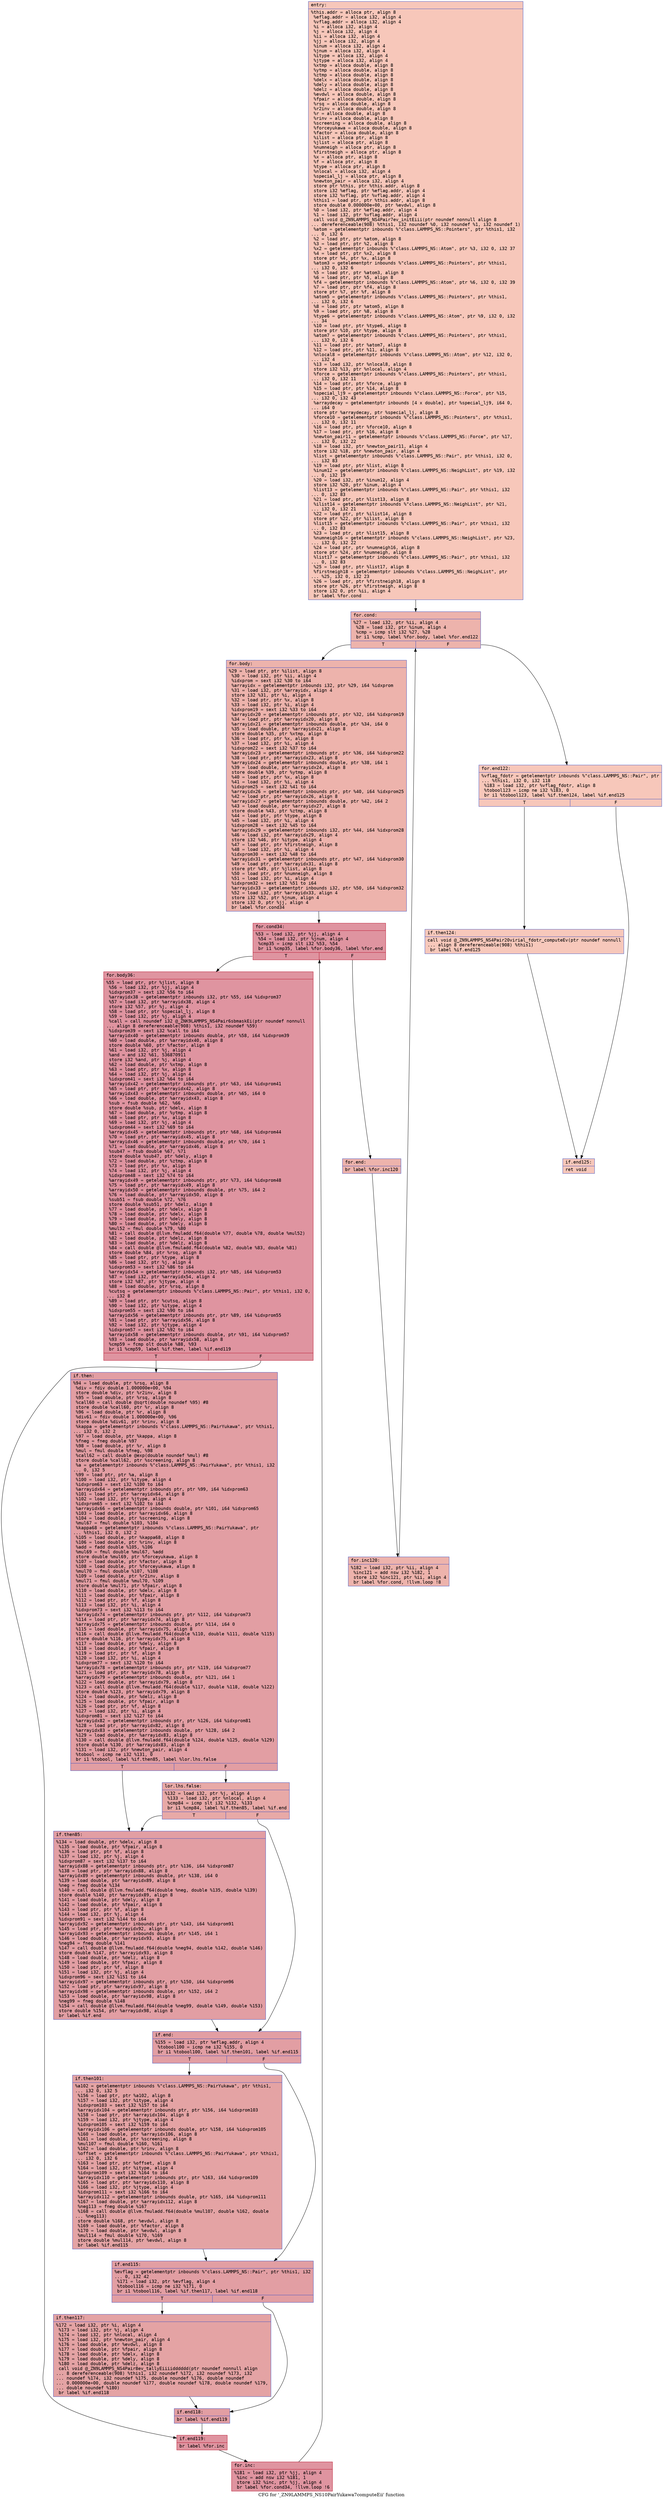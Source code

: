 digraph "CFG for '_ZN9LAMMPS_NS10PairYukawa7computeEii' function" {
	label="CFG for '_ZN9LAMMPS_NS10PairYukawa7computeEii' function";

	Node0x562561d6c840 [shape=record,color="#3d50c3ff", style=filled, fillcolor="#ec7f6370" fontname="Courier",label="{entry:\l|  %this.addr = alloca ptr, align 8\l  %eflag.addr = alloca i32, align 4\l  %vflag.addr = alloca i32, align 4\l  %i = alloca i32, align 4\l  %j = alloca i32, align 4\l  %ii = alloca i32, align 4\l  %jj = alloca i32, align 4\l  %inum = alloca i32, align 4\l  %jnum = alloca i32, align 4\l  %itype = alloca i32, align 4\l  %jtype = alloca i32, align 4\l  %xtmp = alloca double, align 8\l  %ytmp = alloca double, align 8\l  %ztmp = alloca double, align 8\l  %delx = alloca double, align 8\l  %dely = alloca double, align 8\l  %delz = alloca double, align 8\l  %evdwl = alloca double, align 8\l  %fpair = alloca double, align 8\l  %rsq = alloca double, align 8\l  %r2inv = alloca double, align 8\l  %r = alloca double, align 8\l  %rinv = alloca double, align 8\l  %screening = alloca double, align 8\l  %forceyukawa = alloca double, align 8\l  %factor = alloca double, align 8\l  %ilist = alloca ptr, align 8\l  %jlist = alloca ptr, align 8\l  %numneigh = alloca ptr, align 8\l  %firstneigh = alloca ptr, align 8\l  %x = alloca ptr, align 8\l  %f = alloca ptr, align 8\l  %type = alloca ptr, align 8\l  %nlocal = alloca i32, align 4\l  %special_lj = alloca ptr, align 8\l  %newton_pair = alloca i32, align 4\l  store ptr %this, ptr %this.addr, align 8\l  store i32 %eflag, ptr %eflag.addr, align 4\l  store i32 %vflag, ptr %vflag.addr, align 4\l  %this1 = load ptr, ptr %this.addr, align 8\l  store double 0.000000e+00, ptr %evdwl, align 8\l  %0 = load i32, ptr %eflag.addr, align 4\l  %1 = load i32, ptr %vflag.addr, align 4\l  call void @_ZN9LAMMPS_NS4Pair7ev_initEiii(ptr noundef nonnull align 8\l... dereferenceable(908) %this1, i32 noundef %0, i32 noundef %1, i32 noundef 1)\l  %atom = getelementptr inbounds %\"class.LAMMPS_NS::Pointers\", ptr %this1, i32\l... 0, i32 6\l  %2 = load ptr, ptr %atom, align 8\l  %3 = load ptr, ptr %2, align 8\l  %x2 = getelementptr inbounds %\"class.LAMMPS_NS::Atom\", ptr %3, i32 0, i32 37\l  %4 = load ptr, ptr %x2, align 8\l  store ptr %4, ptr %x, align 8\l  %atom3 = getelementptr inbounds %\"class.LAMMPS_NS::Pointers\", ptr %this1,\l... i32 0, i32 6\l  %5 = load ptr, ptr %atom3, align 8\l  %6 = load ptr, ptr %5, align 8\l  %f4 = getelementptr inbounds %\"class.LAMMPS_NS::Atom\", ptr %6, i32 0, i32 39\l  %7 = load ptr, ptr %f4, align 8\l  store ptr %7, ptr %f, align 8\l  %atom5 = getelementptr inbounds %\"class.LAMMPS_NS::Pointers\", ptr %this1,\l... i32 0, i32 6\l  %8 = load ptr, ptr %atom5, align 8\l  %9 = load ptr, ptr %8, align 8\l  %type6 = getelementptr inbounds %\"class.LAMMPS_NS::Atom\", ptr %9, i32 0, i32\l... 34\l  %10 = load ptr, ptr %type6, align 8\l  store ptr %10, ptr %type, align 8\l  %atom7 = getelementptr inbounds %\"class.LAMMPS_NS::Pointers\", ptr %this1,\l... i32 0, i32 6\l  %11 = load ptr, ptr %atom7, align 8\l  %12 = load ptr, ptr %11, align 8\l  %nlocal8 = getelementptr inbounds %\"class.LAMMPS_NS::Atom\", ptr %12, i32 0,\l... i32 4\l  %13 = load i32, ptr %nlocal8, align 8\l  store i32 %13, ptr %nlocal, align 4\l  %force = getelementptr inbounds %\"class.LAMMPS_NS::Pointers\", ptr %this1,\l... i32 0, i32 11\l  %14 = load ptr, ptr %force, align 8\l  %15 = load ptr, ptr %14, align 8\l  %special_lj9 = getelementptr inbounds %\"class.LAMMPS_NS::Force\", ptr %15,\l... i32 0, i32 43\l  %arraydecay = getelementptr inbounds [4 x double], ptr %special_lj9, i64 0,\l... i64 0\l  store ptr %arraydecay, ptr %special_lj, align 8\l  %force10 = getelementptr inbounds %\"class.LAMMPS_NS::Pointers\", ptr %this1,\l... i32 0, i32 11\l  %16 = load ptr, ptr %force10, align 8\l  %17 = load ptr, ptr %16, align 8\l  %newton_pair11 = getelementptr inbounds %\"class.LAMMPS_NS::Force\", ptr %17,\l... i32 0, i32 22\l  %18 = load i32, ptr %newton_pair11, align 4\l  store i32 %18, ptr %newton_pair, align 4\l  %list = getelementptr inbounds %\"class.LAMMPS_NS::Pair\", ptr %this1, i32 0,\l... i32 83\l  %19 = load ptr, ptr %list, align 8\l  %inum12 = getelementptr inbounds %\"class.LAMMPS_NS::NeighList\", ptr %19, i32\l... 0, i32 19\l  %20 = load i32, ptr %inum12, align 4\l  store i32 %20, ptr %inum, align 4\l  %list13 = getelementptr inbounds %\"class.LAMMPS_NS::Pair\", ptr %this1, i32\l... 0, i32 83\l  %21 = load ptr, ptr %list13, align 8\l  %ilist14 = getelementptr inbounds %\"class.LAMMPS_NS::NeighList\", ptr %21,\l... i32 0, i32 21\l  %22 = load ptr, ptr %ilist14, align 8\l  store ptr %22, ptr %ilist, align 8\l  %list15 = getelementptr inbounds %\"class.LAMMPS_NS::Pair\", ptr %this1, i32\l... 0, i32 83\l  %23 = load ptr, ptr %list15, align 8\l  %numneigh16 = getelementptr inbounds %\"class.LAMMPS_NS::NeighList\", ptr %23,\l... i32 0, i32 22\l  %24 = load ptr, ptr %numneigh16, align 8\l  store ptr %24, ptr %numneigh, align 8\l  %list17 = getelementptr inbounds %\"class.LAMMPS_NS::Pair\", ptr %this1, i32\l... 0, i32 83\l  %25 = load ptr, ptr %list17, align 8\l  %firstneigh18 = getelementptr inbounds %\"class.LAMMPS_NS::NeighList\", ptr\l... %25, i32 0, i32 23\l  %26 = load ptr, ptr %firstneigh18, align 8\l  store ptr %26, ptr %firstneigh, align 8\l  store i32 0, ptr %ii, align 4\l  br label %for.cond\l}"];
	Node0x562561d6c840 -> Node0x562561d720f0[tooltip="entry -> for.cond\nProbability 100.00%" ];
	Node0x562561d720f0 [shape=record,color="#3d50c3ff", style=filled, fillcolor="#d6524470" fontname="Courier",label="{for.cond:\l|  %27 = load i32, ptr %ii, align 4\l  %28 = load i32, ptr %inum, align 4\l  %cmp = icmp slt i32 %27, %28\l  br i1 %cmp, label %for.body, label %for.end122\l|{<s0>T|<s1>F}}"];
	Node0x562561d720f0:s0 -> Node0x562561d72390[tooltip="for.cond -> for.body\nProbability 96.88%" ];
	Node0x562561d720f0:s1 -> Node0x562561d72410[tooltip="for.cond -> for.end122\nProbability 3.12%" ];
	Node0x562561d72390 [shape=record,color="#3d50c3ff", style=filled, fillcolor="#d6524470" fontname="Courier",label="{for.body:\l|  %29 = load ptr, ptr %ilist, align 8\l  %30 = load i32, ptr %ii, align 4\l  %idxprom = sext i32 %30 to i64\l  %arrayidx = getelementptr inbounds i32, ptr %29, i64 %idxprom\l  %31 = load i32, ptr %arrayidx, align 4\l  store i32 %31, ptr %i, align 4\l  %32 = load ptr, ptr %x, align 8\l  %33 = load i32, ptr %i, align 4\l  %idxprom19 = sext i32 %33 to i64\l  %arrayidx20 = getelementptr inbounds ptr, ptr %32, i64 %idxprom19\l  %34 = load ptr, ptr %arrayidx20, align 8\l  %arrayidx21 = getelementptr inbounds double, ptr %34, i64 0\l  %35 = load double, ptr %arrayidx21, align 8\l  store double %35, ptr %xtmp, align 8\l  %36 = load ptr, ptr %x, align 8\l  %37 = load i32, ptr %i, align 4\l  %idxprom22 = sext i32 %37 to i64\l  %arrayidx23 = getelementptr inbounds ptr, ptr %36, i64 %idxprom22\l  %38 = load ptr, ptr %arrayidx23, align 8\l  %arrayidx24 = getelementptr inbounds double, ptr %38, i64 1\l  %39 = load double, ptr %arrayidx24, align 8\l  store double %39, ptr %ytmp, align 8\l  %40 = load ptr, ptr %x, align 8\l  %41 = load i32, ptr %i, align 4\l  %idxprom25 = sext i32 %41 to i64\l  %arrayidx26 = getelementptr inbounds ptr, ptr %40, i64 %idxprom25\l  %42 = load ptr, ptr %arrayidx26, align 8\l  %arrayidx27 = getelementptr inbounds double, ptr %42, i64 2\l  %43 = load double, ptr %arrayidx27, align 8\l  store double %43, ptr %ztmp, align 8\l  %44 = load ptr, ptr %type, align 8\l  %45 = load i32, ptr %i, align 4\l  %idxprom28 = sext i32 %45 to i64\l  %arrayidx29 = getelementptr inbounds i32, ptr %44, i64 %idxprom28\l  %46 = load i32, ptr %arrayidx29, align 4\l  store i32 %46, ptr %itype, align 4\l  %47 = load ptr, ptr %firstneigh, align 8\l  %48 = load i32, ptr %i, align 4\l  %idxprom30 = sext i32 %48 to i64\l  %arrayidx31 = getelementptr inbounds ptr, ptr %47, i64 %idxprom30\l  %49 = load ptr, ptr %arrayidx31, align 8\l  store ptr %49, ptr %jlist, align 8\l  %50 = load ptr, ptr %numneigh, align 8\l  %51 = load i32, ptr %i, align 4\l  %idxprom32 = sext i32 %51 to i64\l  %arrayidx33 = getelementptr inbounds i32, ptr %50, i64 %idxprom32\l  %52 = load i32, ptr %arrayidx33, align 4\l  store i32 %52, ptr %jnum, align 4\l  store i32 0, ptr %jj, align 4\l  br label %for.cond34\l}"];
	Node0x562561d72390 -> Node0x562561d6ae90[tooltip="for.body -> for.cond34\nProbability 100.00%" ];
	Node0x562561d6ae90 [shape=record,color="#b70d28ff", style=filled, fillcolor="#b70d2870" fontname="Courier",label="{for.cond34:\l|  %53 = load i32, ptr %jj, align 4\l  %54 = load i32, ptr %jnum, align 4\l  %cmp35 = icmp slt i32 %53, %54\l  br i1 %cmp35, label %for.body36, label %for.end\l|{<s0>T|<s1>F}}"];
	Node0x562561d6ae90:s0 -> Node0x562561d6b130[tooltip="for.cond34 -> for.body36\nProbability 96.88%" ];
	Node0x562561d6ae90:s1 -> Node0x562561d6b1b0[tooltip="for.cond34 -> for.end\nProbability 3.12%" ];
	Node0x562561d6b130 [shape=record,color="#b70d28ff", style=filled, fillcolor="#b70d2870" fontname="Courier",label="{for.body36:\l|  %55 = load ptr, ptr %jlist, align 8\l  %56 = load i32, ptr %jj, align 4\l  %idxprom37 = sext i32 %56 to i64\l  %arrayidx38 = getelementptr inbounds i32, ptr %55, i64 %idxprom37\l  %57 = load i32, ptr %arrayidx38, align 4\l  store i32 %57, ptr %j, align 4\l  %58 = load ptr, ptr %special_lj, align 8\l  %59 = load i32, ptr %j, align 4\l  %call = call noundef i32 @_ZNK9LAMMPS_NS4Pair6sbmaskEi(ptr noundef nonnull\l... align 8 dereferenceable(908) %this1, i32 noundef %59)\l  %idxprom39 = sext i32 %call to i64\l  %arrayidx40 = getelementptr inbounds double, ptr %58, i64 %idxprom39\l  %60 = load double, ptr %arrayidx40, align 8\l  store double %60, ptr %factor, align 8\l  %61 = load i32, ptr %j, align 4\l  %and = and i32 %61, 536870911\l  store i32 %and, ptr %j, align 4\l  %62 = load double, ptr %xtmp, align 8\l  %63 = load ptr, ptr %x, align 8\l  %64 = load i32, ptr %j, align 4\l  %idxprom41 = sext i32 %64 to i64\l  %arrayidx42 = getelementptr inbounds ptr, ptr %63, i64 %idxprom41\l  %65 = load ptr, ptr %arrayidx42, align 8\l  %arrayidx43 = getelementptr inbounds double, ptr %65, i64 0\l  %66 = load double, ptr %arrayidx43, align 8\l  %sub = fsub double %62, %66\l  store double %sub, ptr %delx, align 8\l  %67 = load double, ptr %ytmp, align 8\l  %68 = load ptr, ptr %x, align 8\l  %69 = load i32, ptr %j, align 4\l  %idxprom44 = sext i32 %69 to i64\l  %arrayidx45 = getelementptr inbounds ptr, ptr %68, i64 %idxprom44\l  %70 = load ptr, ptr %arrayidx45, align 8\l  %arrayidx46 = getelementptr inbounds double, ptr %70, i64 1\l  %71 = load double, ptr %arrayidx46, align 8\l  %sub47 = fsub double %67, %71\l  store double %sub47, ptr %dely, align 8\l  %72 = load double, ptr %ztmp, align 8\l  %73 = load ptr, ptr %x, align 8\l  %74 = load i32, ptr %j, align 4\l  %idxprom48 = sext i32 %74 to i64\l  %arrayidx49 = getelementptr inbounds ptr, ptr %73, i64 %idxprom48\l  %75 = load ptr, ptr %arrayidx49, align 8\l  %arrayidx50 = getelementptr inbounds double, ptr %75, i64 2\l  %76 = load double, ptr %arrayidx50, align 8\l  %sub51 = fsub double %72, %76\l  store double %sub51, ptr %delz, align 8\l  %77 = load double, ptr %delx, align 8\l  %78 = load double, ptr %delx, align 8\l  %79 = load double, ptr %dely, align 8\l  %80 = load double, ptr %dely, align 8\l  %mul52 = fmul double %79, %80\l  %81 = call double @llvm.fmuladd.f64(double %77, double %78, double %mul52)\l  %82 = load double, ptr %delz, align 8\l  %83 = load double, ptr %delz, align 8\l  %84 = call double @llvm.fmuladd.f64(double %82, double %83, double %81)\l  store double %84, ptr %rsq, align 8\l  %85 = load ptr, ptr %type, align 8\l  %86 = load i32, ptr %j, align 4\l  %idxprom53 = sext i32 %86 to i64\l  %arrayidx54 = getelementptr inbounds i32, ptr %85, i64 %idxprom53\l  %87 = load i32, ptr %arrayidx54, align 4\l  store i32 %87, ptr %jtype, align 4\l  %88 = load double, ptr %rsq, align 8\l  %cutsq = getelementptr inbounds %\"class.LAMMPS_NS::Pair\", ptr %this1, i32 0,\l... i32 8\l  %89 = load ptr, ptr %cutsq, align 8\l  %90 = load i32, ptr %itype, align 4\l  %idxprom55 = sext i32 %90 to i64\l  %arrayidx56 = getelementptr inbounds ptr, ptr %89, i64 %idxprom55\l  %91 = load ptr, ptr %arrayidx56, align 8\l  %92 = load i32, ptr %jtype, align 4\l  %idxprom57 = sext i32 %92 to i64\l  %arrayidx58 = getelementptr inbounds double, ptr %91, i64 %idxprom57\l  %93 = load double, ptr %arrayidx58, align 8\l  %cmp59 = fcmp olt double %88, %93\l  br i1 %cmp59, label %if.then, label %if.end119\l|{<s0>T|<s1>F}}"];
	Node0x562561d6b130:s0 -> Node0x562561d79300[tooltip="for.body36 -> if.then\nProbability 50.00%" ];
	Node0x562561d6b130:s1 -> Node0x562561d79370[tooltip="for.body36 -> if.end119\nProbability 50.00%" ];
	Node0x562561d79300 [shape=record,color="#3d50c3ff", style=filled, fillcolor="#be242e70" fontname="Courier",label="{if.then:\l|  %94 = load double, ptr %rsq, align 8\l  %div = fdiv double 1.000000e+00, %94\l  store double %div, ptr %r2inv, align 8\l  %95 = load double, ptr %rsq, align 8\l  %call60 = call double @sqrt(double noundef %95) #8\l  store double %call60, ptr %r, align 8\l  %96 = load double, ptr %r, align 8\l  %div61 = fdiv double 1.000000e+00, %96\l  store double %div61, ptr %rinv, align 8\l  %kappa = getelementptr inbounds %\"class.LAMMPS_NS::PairYukawa\", ptr %this1,\l... i32 0, i32 2\l  %97 = load double, ptr %kappa, align 8\l  %fneg = fneg double %97\l  %98 = load double, ptr %r, align 8\l  %mul = fmul double %fneg, %98\l  %call62 = call double @exp(double noundef %mul) #8\l  store double %call62, ptr %screening, align 8\l  %a = getelementptr inbounds %\"class.LAMMPS_NS::PairYukawa\", ptr %this1, i32\l... 0, i32 5\l  %99 = load ptr, ptr %a, align 8\l  %100 = load i32, ptr %itype, align 4\l  %idxprom63 = sext i32 %100 to i64\l  %arrayidx64 = getelementptr inbounds ptr, ptr %99, i64 %idxprom63\l  %101 = load ptr, ptr %arrayidx64, align 8\l  %102 = load i32, ptr %jtype, align 4\l  %idxprom65 = sext i32 %102 to i64\l  %arrayidx66 = getelementptr inbounds double, ptr %101, i64 %idxprom65\l  %103 = load double, ptr %arrayidx66, align 8\l  %104 = load double, ptr %screening, align 8\l  %mul67 = fmul double %103, %104\l  %kappa68 = getelementptr inbounds %\"class.LAMMPS_NS::PairYukawa\", ptr\l... %this1, i32 0, i32 2\l  %105 = load double, ptr %kappa68, align 8\l  %106 = load double, ptr %rinv, align 8\l  %add = fadd double %105, %106\l  %mul69 = fmul double %mul67, %add\l  store double %mul69, ptr %forceyukawa, align 8\l  %107 = load double, ptr %factor, align 8\l  %108 = load double, ptr %forceyukawa, align 8\l  %mul70 = fmul double %107, %108\l  %109 = load double, ptr %r2inv, align 8\l  %mul71 = fmul double %mul70, %109\l  store double %mul71, ptr %fpair, align 8\l  %110 = load double, ptr %delx, align 8\l  %111 = load double, ptr %fpair, align 8\l  %112 = load ptr, ptr %f, align 8\l  %113 = load i32, ptr %i, align 4\l  %idxprom73 = sext i32 %113 to i64\l  %arrayidx74 = getelementptr inbounds ptr, ptr %112, i64 %idxprom73\l  %114 = load ptr, ptr %arrayidx74, align 8\l  %arrayidx75 = getelementptr inbounds double, ptr %114, i64 0\l  %115 = load double, ptr %arrayidx75, align 8\l  %116 = call double @llvm.fmuladd.f64(double %110, double %111, double %115)\l  store double %116, ptr %arrayidx75, align 8\l  %117 = load double, ptr %dely, align 8\l  %118 = load double, ptr %fpair, align 8\l  %119 = load ptr, ptr %f, align 8\l  %120 = load i32, ptr %i, align 4\l  %idxprom77 = sext i32 %120 to i64\l  %arrayidx78 = getelementptr inbounds ptr, ptr %119, i64 %idxprom77\l  %121 = load ptr, ptr %arrayidx78, align 8\l  %arrayidx79 = getelementptr inbounds double, ptr %121, i64 1\l  %122 = load double, ptr %arrayidx79, align 8\l  %123 = call double @llvm.fmuladd.f64(double %117, double %118, double %122)\l  store double %123, ptr %arrayidx79, align 8\l  %124 = load double, ptr %delz, align 8\l  %125 = load double, ptr %fpair, align 8\l  %126 = load ptr, ptr %f, align 8\l  %127 = load i32, ptr %i, align 4\l  %idxprom81 = sext i32 %127 to i64\l  %arrayidx82 = getelementptr inbounds ptr, ptr %126, i64 %idxprom81\l  %128 = load ptr, ptr %arrayidx82, align 8\l  %arrayidx83 = getelementptr inbounds double, ptr %128, i64 2\l  %129 = load double, ptr %arrayidx83, align 8\l  %130 = call double @llvm.fmuladd.f64(double %124, double %125, double %129)\l  store double %130, ptr %arrayidx83, align 8\l  %131 = load i32, ptr %newton_pair, align 4\l  %tobool = icmp ne i32 %131, 0\l  br i1 %tobool, label %if.then85, label %lor.lhs.false\l|{<s0>T|<s1>F}}"];
	Node0x562561d79300:s0 -> Node0x562561d7cca0[tooltip="if.then -> if.then85\nProbability 62.50%" ];
	Node0x562561d79300:s1 -> Node0x562561d7cd50[tooltip="if.then -> lor.lhs.false\nProbability 37.50%" ];
	Node0x562561d7cd50 [shape=record,color="#3d50c3ff", style=filled, fillcolor="#ca3b3770" fontname="Courier",label="{lor.lhs.false:\l|  %132 = load i32, ptr %j, align 4\l  %133 = load i32, ptr %nlocal, align 4\l  %cmp84 = icmp slt i32 %132, %133\l  br i1 %cmp84, label %if.then85, label %if.end\l|{<s0>T|<s1>F}}"];
	Node0x562561d7cd50:s0 -> Node0x562561d7cca0[tooltip="lor.lhs.false -> if.then85\nProbability 50.00%" ];
	Node0x562561d7cd50:s1 -> Node0x562561d7d040[tooltip="lor.lhs.false -> if.end\nProbability 50.00%" ];
	Node0x562561d7cca0 [shape=record,color="#3d50c3ff", style=filled, fillcolor="#be242e70" fontname="Courier",label="{if.then85:\l|  %134 = load double, ptr %delx, align 8\l  %135 = load double, ptr %fpair, align 8\l  %136 = load ptr, ptr %f, align 8\l  %137 = load i32, ptr %j, align 4\l  %idxprom87 = sext i32 %137 to i64\l  %arrayidx88 = getelementptr inbounds ptr, ptr %136, i64 %idxprom87\l  %138 = load ptr, ptr %arrayidx88, align 8\l  %arrayidx89 = getelementptr inbounds double, ptr %138, i64 0\l  %139 = load double, ptr %arrayidx89, align 8\l  %neg = fneg double %134\l  %140 = call double @llvm.fmuladd.f64(double %neg, double %135, double %139)\l  store double %140, ptr %arrayidx89, align 8\l  %141 = load double, ptr %dely, align 8\l  %142 = load double, ptr %fpair, align 8\l  %143 = load ptr, ptr %f, align 8\l  %144 = load i32, ptr %j, align 4\l  %idxprom91 = sext i32 %144 to i64\l  %arrayidx92 = getelementptr inbounds ptr, ptr %143, i64 %idxprom91\l  %145 = load ptr, ptr %arrayidx92, align 8\l  %arrayidx93 = getelementptr inbounds double, ptr %145, i64 1\l  %146 = load double, ptr %arrayidx93, align 8\l  %neg94 = fneg double %141\l  %147 = call double @llvm.fmuladd.f64(double %neg94, double %142, double %146)\l  store double %147, ptr %arrayidx93, align 8\l  %148 = load double, ptr %delz, align 8\l  %149 = load double, ptr %fpair, align 8\l  %150 = load ptr, ptr %f, align 8\l  %151 = load i32, ptr %j, align 4\l  %idxprom96 = sext i32 %151 to i64\l  %arrayidx97 = getelementptr inbounds ptr, ptr %150, i64 %idxprom96\l  %152 = load ptr, ptr %arrayidx97, align 8\l  %arrayidx98 = getelementptr inbounds double, ptr %152, i64 2\l  %153 = load double, ptr %arrayidx98, align 8\l  %neg99 = fneg double %148\l  %154 = call double @llvm.fmuladd.f64(double %neg99, double %149, double %153)\l  store double %154, ptr %arrayidx98, align 8\l  br label %if.end\l}"];
	Node0x562561d7cca0 -> Node0x562561d7d040[tooltip="if.then85 -> if.end\nProbability 100.00%" ];
	Node0x562561d7d040 [shape=record,color="#3d50c3ff", style=filled, fillcolor="#be242e70" fontname="Courier",label="{if.end:\l|  %155 = load i32, ptr %eflag.addr, align 4\l  %tobool100 = icmp ne i32 %155, 0\l  br i1 %tobool100, label %if.then101, label %if.end115\l|{<s0>T|<s1>F}}"];
	Node0x562561d7d040:s0 -> Node0x562561d7e8a0[tooltip="if.end -> if.then101\nProbability 62.50%" ];
	Node0x562561d7d040:s1 -> Node0x562561d7e8f0[tooltip="if.end -> if.end115\nProbability 37.50%" ];
	Node0x562561d7e8a0 [shape=record,color="#3d50c3ff", style=filled, fillcolor="#c32e3170" fontname="Courier",label="{if.then101:\l|  %a102 = getelementptr inbounds %\"class.LAMMPS_NS::PairYukawa\", ptr %this1,\l... i32 0, i32 5\l  %156 = load ptr, ptr %a102, align 8\l  %157 = load i32, ptr %itype, align 4\l  %idxprom103 = sext i32 %157 to i64\l  %arrayidx104 = getelementptr inbounds ptr, ptr %156, i64 %idxprom103\l  %158 = load ptr, ptr %arrayidx104, align 8\l  %159 = load i32, ptr %jtype, align 4\l  %idxprom105 = sext i32 %159 to i64\l  %arrayidx106 = getelementptr inbounds double, ptr %158, i64 %idxprom105\l  %160 = load double, ptr %arrayidx106, align 8\l  %161 = load double, ptr %screening, align 8\l  %mul107 = fmul double %160, %161\l  %162 = load double, ptr %rinv, align 8\l  %offset = getelementptr inbounds %\"class.LAMMPS_NS::PairYukawa\", ptr %this1,\l... i32 0, i32 6\l  %163 = load ptr, ptr %offset, align 8\l  %164 = load i32, ptr %itype, align 4\l  %idxprom109 = sext i32 %164 to i64\l  %arrayidx110 = getelementptr inbounds ptr, ptr %163, i64 %idxprom109\l  %165 = load ptr, ptr %arrayidx110, align 8\l  %166 = load i32, ptr %jtype, align 4\l  %idxprom111 = sext i32 %166 to i64\l  %arrayidx112 = getelementptr inbounds double, ptr %165, i64 %idxprom111\l  %167 = load double, ptr %arrayidx112, align 8\l  %neg113 = fneg double %167\l  %168 = call double @llvm.fmuladd.f64(double %mul107, double %162, double\l... %neg113)\l  store double %168, ptr %evdwl, align 8\l  %169 = load double, ptr %factor, align 8\l  %170 = load double, ptr %evdwl, align 8\l  %mul114 = fmul double %170, %169\l  store double %mul114, ptr %evdwl, align 8\l  br label %if.end115\l}"];
	Node0x562561d7e8a0 -> Node0x562561d7e8f0[tooltip="if.then101 -> if.end115\nProbability 100.00%" ];
	Node0x562561d7e8f0 [shape=record,color="#3d50c3ff", style=filled, fillcolor="#be242e70" fontname="Courier",label="{if.end115:\l|  %evflag = getelementptr inbounds %\"class.LAMMPS_NS::Pair\", ptr %this1, i32\l... 0, i32 42\l  %171 = load i32, ptr %evflag, align 4\l  %tobool116 = icmp ne i32 %171, 0\l  br i1 %tobool116, label %if.then117, label %if.end118\l|{<s0>T|<s1>F}}"];
	Node0x562561d7e8f0:s0 -> Node0x562561d7ff80[tooltip="if.end115 -> if.then117\nProbability 62.50%" ];
	Node0x562561d7e8f0:s1 -> Node0x562561d80000[tooltip="if.end115 -> if.end118\nProbability 37.50%" ];
	Node0x562561d7ff80 [shape=record,color="#3d50c3ff", style=filled, fillcolor="#c32e3170" fontname="Courier",label="{if.then117:\l|  %172 = load i32, ptr %i, align 4\l  %173 = load i32, ptr %j, align 4\l  %174 = load i32, ptr %nlocal, align 4\l  %175 = load i32, ptr %newton_pair, align 4\l  %176 = load double, ptr %evdwl, align 8\l  %177 = load double, ptr %fpair, align 8\l  %178 = load double, ptr %delx, align 8\l  %179 = load double, ptr %dely, align 8\l  %180 = load double, ptr %delz, align 8\l  call void @_ZN9LAMMPS_NS4Pair8ev_tallyEiiiidddddd(ptr noundef nonnull align\l... 8 dereferenceable(908) %this1, i32 noundef %172, i32 noundef %173, i32\l... noundef %174, i32 noundef %175, double noundef %176, double noundef\l... 0.000000e+00, double noundef %177, double noundef %178, double noundef %179,\l... double noundef %180)\l  br label %if.end118\l}"];
	Node0x562561d7ff80 -> Node0x562561d80000[tooltip="if.then117 -> if.end118\nProbability 100.00%" ];
	Node0x562561d80000 [shape=record,color="#3d50c3ff", style=filled, fillcolor="#be242e70" fontname="Courier",label="{if.end118:\l|  br label %if.end119\l}"];
	Node0x562561d80000 -> Node0x562561d79370[tooltip="if.end118 -> if.end119\nProbability 100.00%" ];
	Node0x562561d79370 [shape=record,color="#b70d28ff", style=filled, fillcolor="#b70d2870" fontname="Courier",label="{if.end119:\l|  br label %for.inc\l}"];
	Node0x562561d79370 -> Node0x562561d80b90[tooltip="if.end119 -> for.inc\nProbability 100.00%" ];
	Node0x562561d80b90 [shape=record,color="#b70d28ff", style=filled, fillcolor="#b70d2870" fontname="Courier",label="{for.inc:\l|  %181 = load i32, ptr %jj, align 4\l  %inc = add nsw i32 %181, 1\l  store i32 %inc, ptr %jj, align 4\l  br label %for.cond34, !llvm.loop !6\l}"];
	Node0x562561d80b90 -> Node0x562561d6ae90[tooltip="for.inc -> for.cond34\nProbability 100.00%" ];
	Node0x562561d6b1b0 [shape=record,color="#3d50c3ff", style=filled, fillcolor="#d6524470" fontname="Courier",label="{for.end:\l|  br label %for.inc120\l}"];
	Node0x562561d6b1b0 -> Node0x562561d818b0[tooltip="for.end -> for.inc120\nProbability 100.00%" ];
	Node0x562561d818b0 [shape=record,color="#3d50c3ff", style=filled, fillcolor="#d6524470" fontname="Courier",label="{for.inc120:\l|  %182 = load i32, ptr %ii, align 4\l  %inc121 = add nsw i32 %182, 1\l  store i32 %inc121, ptr %ii, align 4\l  br label %for.cond, !llvm.loop !8\l}"];
	Node0x562561d818b0 -> Node0x562561d720f0[tooltip="for.inc120 -> for.cond\nProbability 100.00%" ];
	Node0x562561d72410 [shape=record,color="#3d50c3ff", style=filled, fillcolor="#ec7f6370" fontname="Courier",label="{for.end122:\l|  %vflag_fdotr = getelementptr inbounds %\"class.LAMMPS_NS::Pair\", ptr\l... %this1, i32 0, i32 118\l  %183 = load i32, ptr %vflag_fdotr, align 8\l  %tobool123 = icmp ne i32 %183, 0\l  br i1 %tobool123, label %if.then124, label %if.end125\l|{<s0>T|<s1>F}}"];
	Node0x562561d72410:s0 -> Node0x562561d81ed0[tooltip="for.end122 -> if.then124\nProbability 62.50%" ];
	Node0x562561d72410:s1 -> Node0x562561d81f50[tooltip="for.end122 -> if.end125\nProbability 37.50%" ];
	Node0x562561d81ed0 [shape=record,color="#3d50c3ff", style=filled, fillcolor="#ed836670" fontname="Courier",label="{if.then124:\l|  call void @_ZN9LAMMPS_NS4Pair20virial_fdotr_computeEv(ptr noundef nonnull\l... align 8 dereferenceable(908) %this1)\l  br label %if.end125\l}"];
	Node0x562561d81ed0 -> Node0x562561d81f50[tooltip="if.then124 -> if.end125\nProbability 100.00%" ];
	Node0x562561d81f50 [shape=record,color="#3d50c3ff", style=filled, fillcolor="#ec7f6370" fontname="Courier",label="{if.end125:\l|  ret void\l}"];
}
